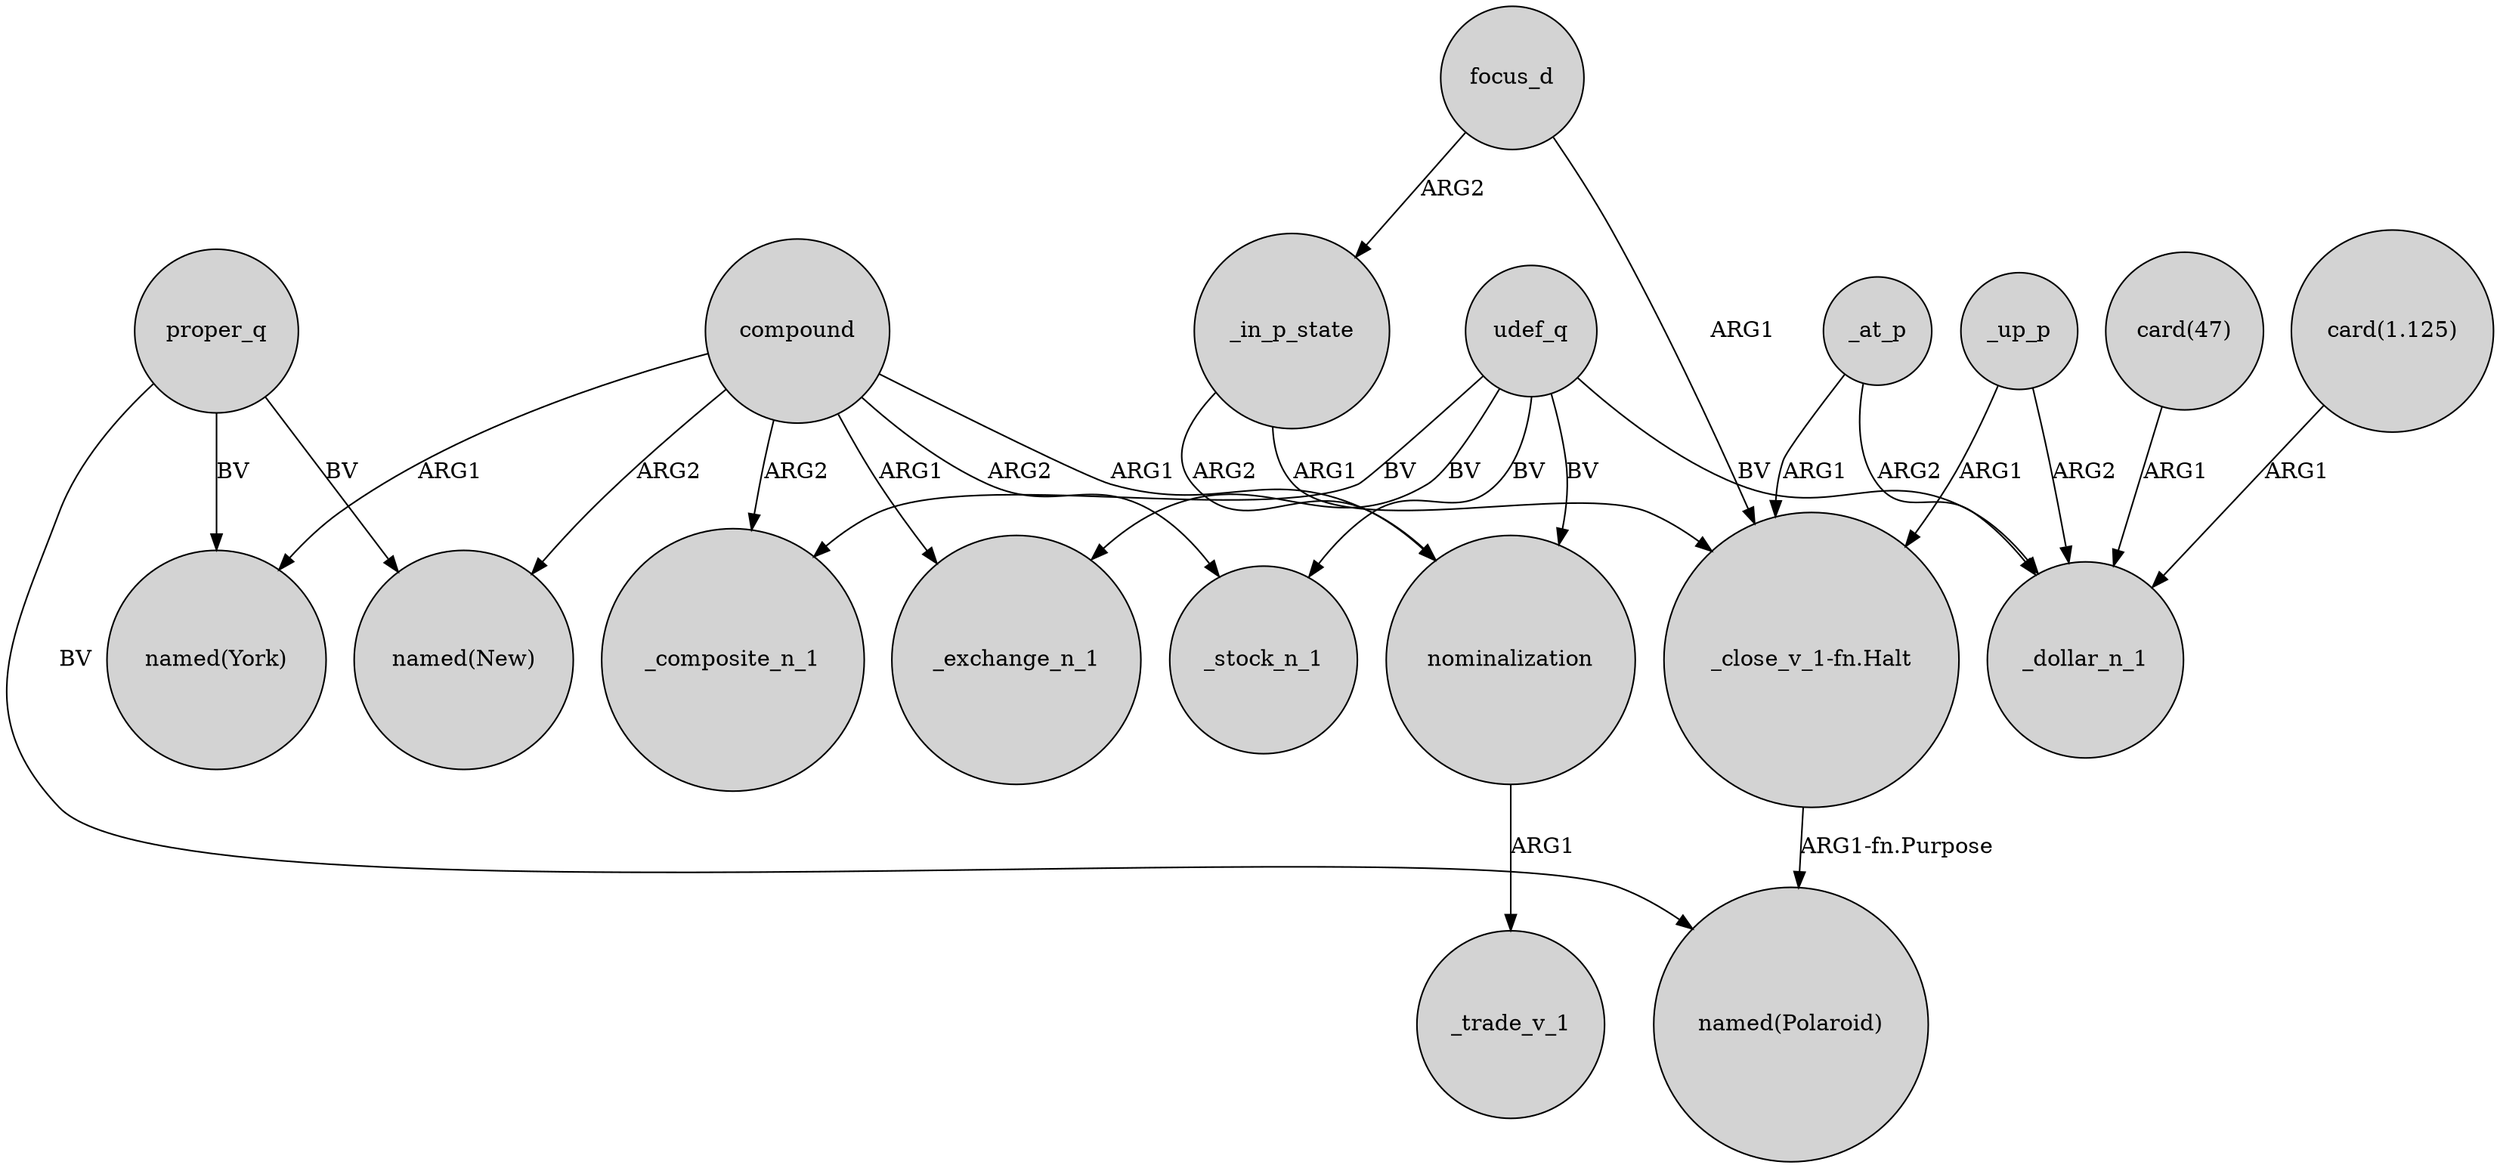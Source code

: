 digraph {
	node [shape=circle style=filled]
	_in_p_state -> nominalization [label=ARG2]
	focus_d -> "_close_v_1-fn.Halt" [label=ARG1]
	focus_d -> _in_p_state [label=ARG2]
	proper_q -> "named(Polaroid)" [label=BV]
	_in_p_state -> "_close_v_1-fn.Halt" [label=ARG1]
	compound -> "named(New)" [label=ARG2]
	"card(1.125)" -> _dollar_n_1 [label=ARG1]
	proper_q -> "named(New)" [label=BV]
	udef_q -> nominalization [label=BV]
	udef_q -> _exchange_n_1 [label=BV]
	compound -> _exchange_n_1 [label=ARG1]
	proper_q -> "named(York)" [label=BV]
	_up_p -> _dollar_n_1 [label=ARG2]
	compound -> nominalization [label=ARG1]
	_up_p -> "_close_v_1-fn.Halt" [label=ARG1]
	udef_q -> _stock_n_1 [label=BV]
	_at_p -> _dollar_n_1 [label=ARG2]
	_at_p -> "_close_v_1-fn.Halt" [label=ARG1]
	compound -> _stock_n_1 [label=ARG2]
	udef_q -> _dollar_n_1 [label=BV]
	"_close_v_1-fn.Halt" -> "named(Polaroid)" [label="ARG1-fn.Purpose"]
	udef_q -> _composite_n_1 [label=BV]
	compound -> "named(York)" [label=ARG1]
	compound -> _composite_n_1 [label=ARG2]
	"card(47)" -> _dollar_n_1 [label=ARG1]
	nominalization -> _trade_v_1 [label=ARG1]
}
